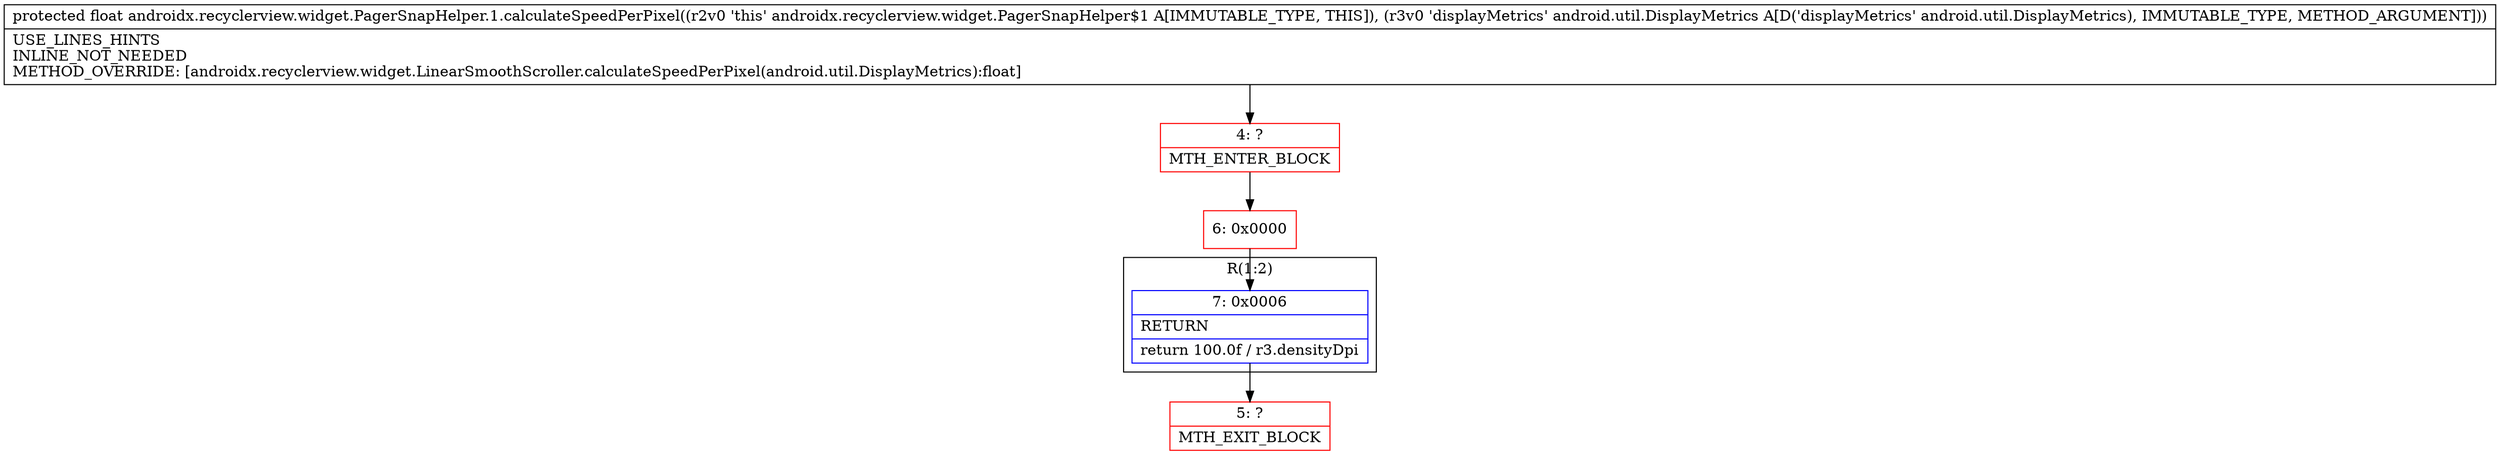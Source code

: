 digraph "CFG forandroidx.recyclerview.widget.PagerSnapHelper.1.calculateSpeedPerPixel(Landroid\/util\/DisplayMetrics;)F" {
subgraph cluster_Region_1120168782 {
label = "R(1:2)";
node [shape=record,color=blue];
Node_7 [shape=record,label="{7\:\ 0x0006|RETURN\l|return 100.0f \/ r3.densityDpi\l}"];
}
Node_4 [shape=record,color=red,label="{4\:\ ?|MTH_ENTER_BLOCK\l}"];
Node_6 [shape=record,color=red,label="{6\:\ 0x0000}"];
Node_5 [shape=record,color=red,label="{5\:\ ?|MTH_EXIT_BLOCK\l}"];
MethodNode[shape=record,label="{protected float androidx.recyclerview.widget.PagerSnapHelper.1.calculateSpeedPerPixel((r2v0 'this' androidx.recyclerview.widget.PagerSnapHelper$1 A[IMMUTABLE_TYPE, THIS]), (r3v0 'displayMetrics' android.util.DisplayMetrics A[D('displayMetrics' android.util.DisplayMetrics), IMMUTABLE_TYPE, METHOD_ARGUMENT]))  | USE_LINES_HINTS\lINLINE_NOT_NEEDED\lMETHOD_OVERRIDE: [androidx.recyclerview.widget.LinearSmoothScroller.calculateSpeedPerPixel(android.util.DisplayMetrics):float]\l}"];
MethodNode -> Node_4;Node_7 -> Node_5;
Node_4 -> Node_6;
Node_6 -> Node_7;
}

